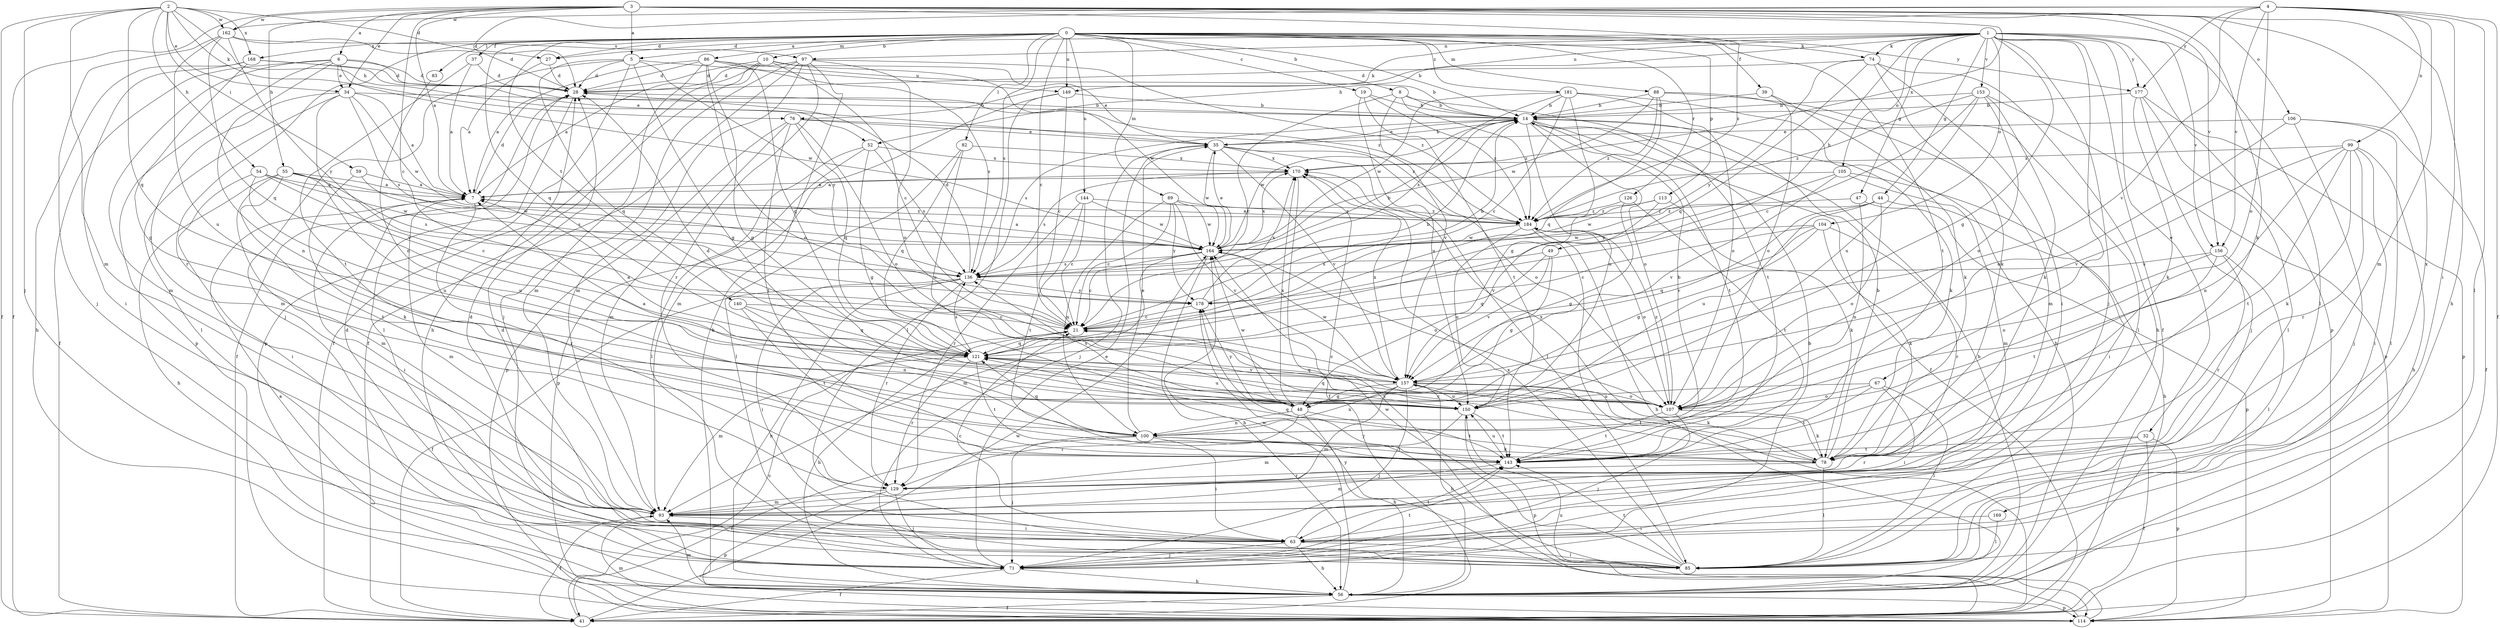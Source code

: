 strict digraph  {
0;
1;
2;
3;
4;
5;
6;
7;
8;
10;
14;
19;
21;
27;
28;
32;
34;
35;
37;
39;
41;
44;
47;
48;
49;
52;
54;
55;
56;
59;
63;
67;
71;
74;
76;
78;
82;
83;
85;
86;
88;
89;
93;
97;
99;
100;
104;
105;
106;
107;
113;
114;
121;
126;
129;
136;
140;
143;
144;
149;
150;
153;
156;
157;
162;
164;
168;
169;
170;
177;
178;
181;
184;
0 -> 5  [label=a];
0 -> 8  [label=b];
0 -> 10  [label=b];
0 -> 14  [label=b];
0 -> 19  [label=c];
0 -> 21  [label=c];
0 -> 27  [label=d];
0 -> 37  [label=f];
0 -> 39  [label=f];
0 -> 74  [label=k];
0 -> 82  [label=l];
0 -> 83  [label=l];
0 -> 86  [label=m];
0 -> 88  [label=m];
0 -> 89  [label=m];
0 -> 113  [label=p];
0 -> 121  [label=q];
0 -> 126  [label=r];
0 -> 129  [label=r];
0 -> 136  [label=s];
0 -> 140  [label=t];
0 -> 143  [label=t];
0 -> 144  [label=u];
0 -> 149  [label=u];
0 -> 168  [label=x];
0 -> 177  [label=y];
0 -> 181  [label=z];
1 -> 27  [label=d];
1 -> 32  [label=e];
1 -> 41  [label=f];
1 -> 44  [label=g];
1 -> 47  [label=g];
1 -> 48  [label=g];
1 -> 49  [label=h];
1 -> 52  [label=h];
1 -> 67  [label=j];
1 -> 71  [label=j];
1 -> 74  [label=k];
1 -> 76  [label=k];
1 -> 85  [label=l];
1 -> 97  [label=n];
1 -> 104  [label=o];
1 -> 105  [label=o];
1 -> 114  [label=p];
1 -> 149  [label=u];
1 -> 153  [label=v];
1 -> 156  [label=v];
1 -> 177  [label=y];
2 -> 27  [label=d];
2 -> 34  [label=e];
2 -> 41  [label=f];
2 -> 52  [label=h];
2 -> 54  [label=h];
2 -> 59  [label=i];
2 -> 71  [label=j];
2 -> 76  [label=k];
2 -> 93  [label=m];
2 -> 121  [label=q];
2 -> 162  [label=w];
2 -> 168  [label=x];
3 -> 5  [label=a];
3 -> 6  [label=a];
3 -> 7  [label=a];
3 -> 21  [label=c];
3 -> 34  [label=e];
3 -> 41  [label=f];
3 -> 55  [label=h];
3 -> 56  [label=h];
3 -> 78  [label=k];
3 -> 106  [label=o];
3 -> 156  [label=v];
3 -> 162  [label=w];
3 -> 169  [label=x];
3 -> 170  [label=x];
3 -> 184  [label=z];
4 -> 28  [label=d];
4 -> 41  [label=f];
4 -> 63  [label=i];
4 -> 85  [label=l];
4 -> 93  [label=m];
4 -> 99  [label=n];
4 -> 107  [label=o];
4 -> 156  [label=v];
4 -> 157  [label=v];
4 -> 162  [label=w];
4 -> 177  [label=y];
5 -> 28  [label=d];
5 -> 48  [label=g];
5 -> 71  [label=j];
5 -> 114  [label=p];
5 -> 121  [label=q];
5 -> 149  [label=u];
5 -> 178  [label=y];
6 -> 28  [label=d];
6 -> 34  [label=e];
6 -> 41  [label=f];
6 -> 93  [label=m];
6 -> 100  [label=n];
6 -> 114  [label=p];
6 -> 164  [label=w];
6 -> 184  [label=z];
7 -> 28  [label=d];
7 -> 63  [label=i];
7 -> 93  [label=m];
7 -> 129  [label=r];
7 -> 184  [label=z];
8 -> 14  [label=b];
8 -> 21  [label=c];
8 -> 143  [label=t];
8 -> 157  [label=v];
8 -> 184  [label=z];
10 -> 7  [label=a];
10 -> 21  [label=c];
10 -> 28  [label=d];
10 -> 35  [label=e];
10 -> 41  [label=f];
10 -> 56  [label=h];
10 -> 164  [label=w];
14 -> 35  [label=e];
14 -> 41  [label=f];
14 -> 78  [label=k];
14 -> 107  [label=o];
14 -> 136  [label=s];
14 -> 143  [label=t];
14 -> 150  [label=u];
14 -> 164  [label=w];
19 -> 14  [label=b];
19 -> 143  [label=t];
19 -> 150  [label=u];
19 -> 184  [label=z];
21 -> 14  [label=b];
21 -> 56  [label=h];
21 -> 121  [label=q];
27 -> 7  [label=a];
27 -> 28  [label=d];
28 -> 14  [label=b];
28 -> 41  [label=f];
28 -> 85  [label=l];
32 -> 41  [label=f];
32 -> 114  [label=p];
32 -> 129  [label=r];
32 -> 143  [label=t];
34 -> 7  [label=a];
34 -> 14  [label=b];
34 -> 85  [label=l];
34 -> 93  [label=m];
34 -> 136  [label=s];
34 -> 157  [label=v];
34 -> 164  [label=w];
35 -> 14  [label=b];
35 -> 71  [label=j];
35 -> 85  [label=l];
35 -> 107  [label=o];
35 -> 157  [label=v];
35 -> 164  [label=w];
35 -> 170  [label=x];
37 -> 7  [label=a];
37 -> 28  [label=d];
37 -> 143  [label=t];
39 -> 14  [label=b];
39 -> 78  [label=k];
39 -> 107  [label=o];
41 -> 21  [label=c];
41 -> 164  [label=w];
41 -> 170  [label=x];
44 -> 56  [label=h];
44 -> 107  [label=o];
44 -> 150  [label=u];
44 -> 157  [label=v];
44 -> 184  [label=z];
47 -> 100  [label=n];
47 -> 114  [label=p];
47 -> 184  [label=z];
48 -> 56  [label=h];
48 -> 100  [label=n];
48 -> 129  [label=r];
48 -> 136  [label=s];
48 -> 143  [label=t];
48 -> 164  [label=w];
48 -> 170  [label=x];
48 -> 178  [label=y];
49 -> 48  [label=g];
49 -> 121  [label=q];
49 -> 136  [label=s];
49 -> 157  [label=v];
52 -> 48  [label=g];
52 -> 85  [label=l];
52 -> 114  [label=p];
52 -> 136  [label=s];
52 -> 170  [label=x];
54 -> 7  [label=a];
54 -> 21  [label=c];
54 -> 63  [label=i];
54 -> 150  [label=u];
54 -> 164  [label=w];
55 -> 7  [label=a];
55 -> 56  [label=h];
55 -> 93  [label=m];
55 -> 136  [label=s];
55 -> 143  [label=t];
55 -> 150  [label=u];
55 -> 164  [label=w];
56 -> 7  [label=a];
56 -> 14  [label=b];
56 -> 41  [label=f];
56 -> 93  [label=m];
56 -> 114  [label=p];
56 -> 164  [label=w];
59 -> 7  [label=a];
59 -> 78  [label=k];
59 -> 136  [label=s];
63 -> 21  [label=c];
63 -> 28  [label=d];
63 -> 56  [label=h];
63 -> 71  [label=j];
63 -> 85  [label=l];
63 -> 143  [label=t];
67 -> 63  [label=i];
67 -> 85  [label=l];
67 -> 107  [label=o];
67 -> 143  [label=t];
67 -> 150  [label=u];
71 -> 14  [label=b];
71 -> 28  [label=d];
71 -> 35  [label=e];
71 -> 41  [label=f];
71 -> 56  [label=h];
71 -> 143  [label=t];
74 -> 28  [label=d];
74 -> 56  [label=h];
74 -> 63  [label=i];
74 -> 78  [label=k];
74 -> 121  [label=q];
74 -> 178  [label=y];
76 -> 35  [label=e];
76 -> 93  [label=m];
76 -> 107  [label=o];
76 -> 114  [label=p];
76 -> 121  [label=q];
76 -> 143  [label=t];
76 -> 184  [label=z];
78 -> 14  [label=b];
78 -> 21  [label=c];
78 -> 85  [label=l];
78 -> 121  [label=q];
78 -> 129  [label=r];
78 -> 157  [label=v];
78 -> 170  [label=x];
82 -> 85  [label=l];
82 -> 121  [label=q];
82 -> 150  [label=u];
82 -> 170  [label=x];
83 -> 100  [label=n];
85 -> 28  [label=d];
85 -> 143  [label=t];
85 -> 164  [label=w];
85 -> 170  [label=x];
85 -> 178  [label=y];
86 -> 7  [label=a];
86 -> 14  [label=b];
86 -> 28  [label=d];
86 -> 48  [label=g];
86 -> 93  [label=m];
86 -> 107  [label=o];
86 -> 121  [label=q];
86 -> 136  [label=s];
88 -> 14  [label=b];
88 -> 85  [label=l];
88 -> 93  [label=m];
88 -> 121  [label=q];
88 -> 164  [label=w];
88 -> 184  [label=z];
89 -> 21  [label=c];
89 -> 100  [label=n];
89 -> 157  [label=v];
89 -> 164  [label=w];
89 -> 178  [label=y];
89 -> 184  [label=z];
93 -> 41  [label=f];
93 -> 63  [label=i];
97 -> 28  [label=d];
97 -> 41  [label=f];
97 -> 56  [label=h];
97 -> 71  [label=j];
97 -> 93  [label=m];
97 -> 107  [label=o];
97 -> 129  [label=r];
97 -> 184  [label=z];
99 -> 56  [label=h];
99 -> 63  [label=i];
99 -> 78  [label=k];
99 -> 100  [label=n];
99 -> 129  [label=r];
99 -> 143  [label=t];
99 -> 157  [label=v];
99 -> 170  [label=x];
100 -> 14  [label=b];
100 -> 35  [label=e];
100 -> 41  [label=f];
100 -> 63  [label=i];
100 -> 71  [label=j];
100 -> 78  [label=k];
100 -> 121  [label=q];
100 -> 143  [label=t];
104 -> 21  [label=c];
104 -> 48  [label=g];
104 -> 78  [label=k];
104 -> 121  [label=q];
104 -> 129  [label=r];
104 -> 164  [label=w];
105 -> 7  [label=a];
105 -> 63  [label=i];
105 -> 93  [label=m];
105 -> 157  [label=v];
105 -> 178  [label=y];
106 -> 35  [label=e];
106 -> 41  [label=f];
106 -> 71  [label=j];
106 -> 85  [label=l];
106 -> 107  [label=o];
107 -> 28  [label=d];
107 -> 71  [label=j];
107 -> 78  [label=k];
107 -> 121  [label=q];
107 -> 143  [label=t];
107 -> 184  [label=z];
113 -> 78  [label=k];
113 -> 157  [label=v];
113 -> 164  [label=w];
113 -> 184  [label=z];
114 -> 93  [label=m];
114 -> 150  [label=u];
114 -> 178  [label=y];
121 -> 7  [label=a];
121 -> 93  [label=m];
121 -> 129  [label=r];
121 -> 136  [label=s];
121 -> 143  [label=t];
121 -> 150  [label=u];
121 -> 157  [label=v];
126 -> 48  [label=g];
126 -> 143  [label=t];
126 -> 184  [label=z];
129 -> 71  [label=j];
129 -> 93  [label=m];
129 -> 114  [label=p];
136 -> 14  [label=b];
136 -> 28  [label=d];
136 -> 41  [label=f];
136 -> 56  [label=h];
136 -> 63  [label=i];
136 -> 129  [label=r];
136 -> 178  [label=y];
140 -> 21  [label=c];
140 -> 100  [label=n];
140 -> 121  [label=q];
140 -> 143  [label=t];
143 -> 93  [label=m];
143 -> 150  [label=u];
144 -> 21  [label=c];
144 -> 129  [label=r];
144 -> 143  [label=t];
144 -> 164  [label=w];
144 -> 184  [label=z];
149 -> 14  [label=b];
149 -> 21  [label=c];
149 -> 85  [label=l];
149 -> 93  [label=m];
150 -> 7  [label=a];
150 -> 93  [label=m];
150 -> 114  [label=p];
150 -> 143  [label=t];
153 -> 14  [label=b];
153 -> 21  [label=c];
153 -> 78  [label=k];
153 -> 107  [label=o];
153 -> 114  [label=p];
153 -> 150  [label=u];
153 -> 184  [label=z];
156 -> 85  [label=l];
156 -> 107  [label=o];
156 -> 129  [label=r];
156 -> 136  [label=s];
156 -> 143  [label=t];
157 -> 21  [label=c];
157 -> 48  [label=g];
157 -> 56  [label=h];
157 -> 71  [label=j];
157 -> 78  [label=k];
157 -> 93  [label=m];
157 -> 100  [label=n];
157 -> 107  [label=o];
157 -> 121  [label=q];
157 -> 150  [label=u];
157 -> 164  [label=w];
157 -> 170  [label=x];
162 -> 28  [label=d];
162 -> 71  [label=j];
162 -> 121  [label=q];
162 -> 150  [label=u];
162 -> 178  [label=y];
162 -> 97  [label=s];
164 -> 7  [label=a];
164 -> 21  [label=c];
164 -> 35  [label=e];
164 -> 56  [label=h];
164 -> 93  [label=m];
164 -> 107  [label=o];
164 -> 136  [label=s];
164 -> 170  [label=x];
168 -> 28  [label=d];
168 -> 35  [label=e];
168 -> 48  [label=g];
168 -> 56  [label=h];
168 -> 63  [label=i];
169 -> 63  [label=i];
169 -> 85  [label=l];
170 -> 7  [label=a];
170 -> 41  [label=f];
170 -> 136  [label=s];
177 -> 14  [label=b];
177 -> 71  [label=j];
177 -> 78  [label=k];
177 -> 85  [label=l];
177 -> 114  [label=p];
178 -> 14  [label=b];
178 -> 21  [label=c];
178 -> 170  [label=x];
181 -> 14  [label=b];
181 -> 21  [label=c];
181 -> 48  [label=g];
181 -> 56  [label=h];
181 -> 107  [label=o];
181 -> 136  [label=s];
181 -> 164  [label=w];
184 -> 7  [label=a];
184 -> 41  [label=f];
184 -> 56  [label=h];
184 -> 107  [label=o];
184 -> 150  [label=u];
184 -> 164  [label=w];
}
